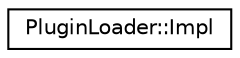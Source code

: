 digraph "Graphical Class Hierarchy"
{
 // LATEX_PDF_SIZE
  edge [fontname="Helvetica",fontsize="10",labelfontname="Helvetica",labelfontsize="10"];
  node [fontname="Helvetica",fontsize="10",shape=record];
  rankdir="LR";
  Node0 [label="PluginLoader::Impl",height=0.2,width=0.4,color="black", fillcolor="white", style="filled",URL="$struct_plugin_loader_1_1_impl.html",tooltip=" "];
}
